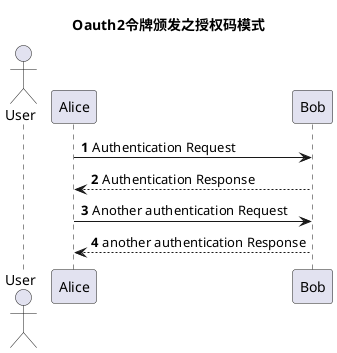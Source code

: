 @startuml
'https://plantuml.com/sequence-diagram
title Oauth2令牌颁发之授权码模式
autonumber
actor User as User
Alice -> Bob: Authentication Request
Bob --> Alice: Authentication Response

Alice -> Bob: Another authentication Request
Alice <-- Bob: another authentication Response
@enduml